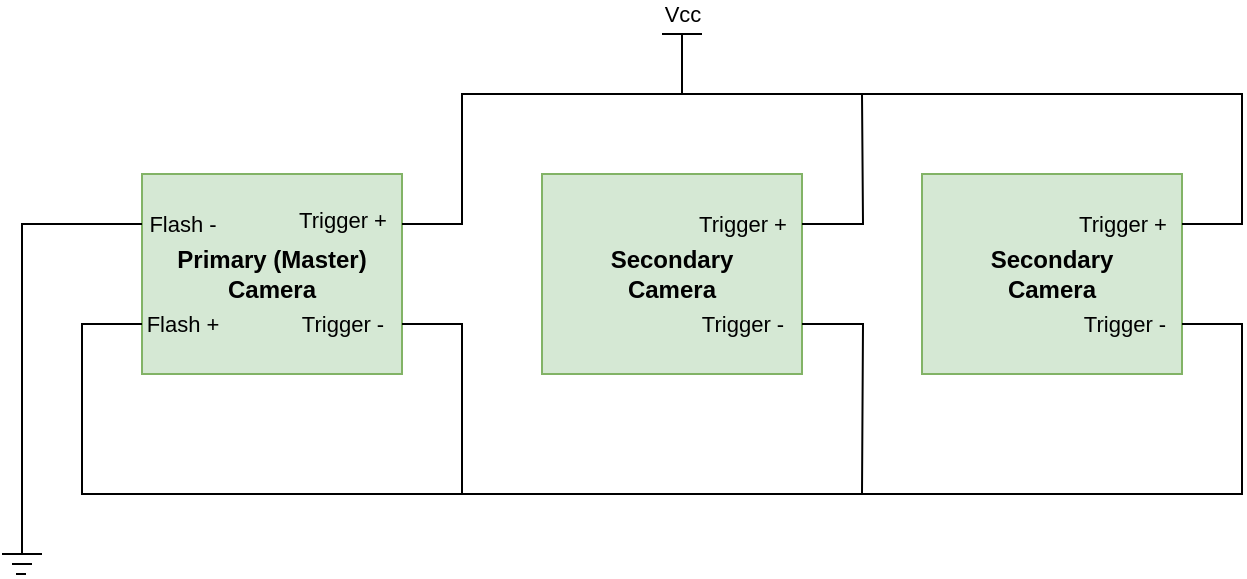 <mxGraphModel dx="1381" dy="632" grid="1" gridSize="10" guides="1" tooltips="1" connect="1" arrows="1" fold="1" page="0" pageScale="1" pageWidth="827" pageHeight="1169" math="0" shadow="0">
  <root>
    <mxCell id="0" />
    <mxCell id="1" parent="0" />
    <mxCell id="wrpPDHIRMPo7f1xpoOYZ-1" value="&lt;b&gt;Primary (Master) Camera&lt;/b&gt;" style="rounded=0;whiteSpace=wrap;html=1;fillColor=#d5e8d4;strokeColor=#82b366;" vertex="1" parent="1">
      <mxGeometry x="-50" y="160" width="130" height="100" as="geometry" />
    </mxCell>
    <mxCell id="wrpPDHIRMPo7f1xpoOYZ-3" value="&lt;b&gt;Secondary&lt;br&gt;Camera&lt;/b&gt;" style="rounded=0;whiteSpace=wrap;html=1;fillColor=#d5e8d4;strokeColor=#82b366;" vertex="1" parent="1">
      <mxGeometry x="340" y="160" width="130" height="100" as="geometry" />
    </mxCell>
    <mxCell id="wrpPDHIRMPo7f1xpoOYZ-2" value="&lt;b&gt;Secondary&lt;br&gt;Camera&lt;/b&gt;" style="rounded=0;whiteSpace=wrap;html=1;fillColor=#d5e8d4;strokeColor=#82b366;" vertex="1" parent="1">
      <mxGeometry x="150" y="160" width="130" height="100" as="geometry" />
    </mxCell>
    <mxCell id="wrpPDHIRMPo7f1xpoOYZ-10" style="edgeStyle=orthogonalEdgeStyle;rounded=0;orthogonalLoop=1;jettySize=auto;html=1;exitX=1;exitY=0.25;exitDx=0;exitDy=0;labelBackgroundColor=none;endArrow=none;endFill=0;entryX=1;entryY=0.25;entryDx=0;entryDy=0;" edge="1" parent="1" source="wrpPDHIRMPo7f1xpoOYZ-1" target="wrpPDHIRMPo7f1xpoOYZ-3">
      <mxGeometry relative="1" as="geometry">
        <mxPoint x="120" y="120.0" as="targetPoint" />
        <Array as="points">
          <mxPoint x="110" y="185" />
          <mxPoint x="110" y="120" />
          <mxPoint x="500" y="120" />
          <mxPoint x="500" y="185" />
        </Array>
      </mxGeometry>
    </mxCell>
    <mxCell id="wrpPDHIRMPo7f1xpoOYZ-14" value="Trigger +" style="edgeLabel;html=1;align=center;verticalAlign=middle;resizable=0;points=[];labelBackgroundColor=none;" vertex="1" connectable="0" parent="wrpPDHIRMPo7f1xpoOYZ-10">
      <mxGeometry x="0.921" relative="1" as="geometry">
        <mxPoint x="-53" as="offset" />
      </mxGeometry>
    </mxCell>
    <mxCell id="wrpPDHIRMPo7f1xpoOYZ-15" value="Trigger +" style="edgeLabel;html=1;align=center;verticalAlign=middle;resizable=0;points=[];labelBackgroundColor=none;" vertex="1" connectable="0" parent="wrpPDHIRMPo7f1xpoOYZ-10">
      <mxGeometry x="-0.927" y="2" relative="1" as="geometry">
        <mxPoint x="-51" as="offset" />
      </mxGeometry>
    </mxCell>
    <mxCell id="wrpPDHIRMPo7f1xpoOYZ-4" value="Flash -" style="edgeStyle=orthogonalEdgeStyle;rounded=0;orthogonalLoop=1;jettySize=auto;html=1;exitX=0;exitY=0.25;exitDx=0;exitDy=0;endArrow=none;endFill=0;labelBackgroundColor=none;" edge="1" parent="1" source="wrpPDHIRMPo7f1xpoOYZ-1">
      <mxGeometry x="-1" y="-20" relative="1" as="geometry">
        <mxPoint x="-110" y="350" as="targetPoint" />
        <Array as="points">
          <mxPoint x="-110" y="185" />
          <mxPoint x="-110" y="350" />
        </Array>
        <mxPoint x="20" y="20" as="offset" />
      </mxGeometry>
    </mxCell>
    <mxCell id="wrpPDHIRMPo7f1xpoOYZ-5" value="Flash +" style="edgeStyle=orthogonalEdgeStyle;rounded=0;orthogonalLoop=1;jettySize=auto;html=1;exitX=0;exitY=0.75;exitDx=0;exitDy=0;entryX=1;entryY=0.75;entryDx=0;entryDy=0;endArrow=none;endFill=0;labelBackgroundColor=none;" edge="1" parent="1" source="wrpPDHIRMPo7f1xpoOYZ-1" target="wrpPDHIRMPo7f1xpoOYZ-3">
      <mxGeometry x="-1" y="-20" relative="1" as="geometry">
        <Array as="points">
          <mxPoint x="-80" y="235" />
          <mxPoint x="-80" y="320" />
          <mxPoint x="500" y="320" />
          <mxPoint x="500" y="235" />
        </Array>
        <mxPoint x="20" y="20" as="offset" />
      </mxGeometry>
    </mxCell>
    <mxCell id="wrpPDHIRMPo7f1xpoOYZ-13" value="Trigger -" style="edgeLabel;html=1;align=center;verticalAlign=middle;resizable=0;points=[];labelBackgroundColor=none;" vertex="1" connectable="0" parent="wrpPDHIRMPo7f1xpoOYZ-5">
      <mxGeometry x="0.94" relative="1" as="geometry">
        <mxPoint x="-54" as="offset" />
      </mxGeometry>
    </mxCell>
    <mxCell id="wrpPDHIRMPo7f1xpoOYZ-9" value="Trigger -" style="edgeStyle=orthogonalEdgeStyle;rounded=0;orthogonalLoop=1;jettySize=auto;html=1;exitX=1;exitY=0.75;exitDx=0;exitDy=0;endArrow=none;endFill=0;labelBackgroundColor=none;" edge="1" parent="1" source="wrpPDHIRMPo7f1xpoOYZ-1">
      <mxGeometry x="-1" y="30" relative="1" as="geometry">
        <mxPoint x="120" y="320.0" as="targetPoint" />
        <Array as="points">
          <mxPoint x="110" y="235" />
          <mxPoint x="110" y="320" />
        </Array>
        <mxPoint x="-30" y="30" as="offset" />
      </mxGeometry>
    </mxCell>
    <mxCell id="wrpPDHIRMPo7f1xpoOYZ-11" value="Trigger +" style="edgeStyle=orthogonalEdgeStyle;rounded=0;orthogonalLoop=1;jettySize=auto;html=1;exitX=1;exitY=0.25;exitDx=0;exitDy=0;labelBackgroundColor=none;endArrow=none;endFill=0;" edge="1" parent="1" source="wrpPDHIRMPo7f1xpoOYZ-2">
      <mxGeometry x="-1" y="30" relative="1" as="geometry">
        <mxPoint x="310" y="120.0" as="targetPoint" />
        <mxPoint x="-30" y="30" as="offset" />
      </mxGeometry>
    </mxCell>
    <mxCell id="wrpPDHIRMPo7f1xpoOYZ-12" value="Trigger -" style="edgeStyle=orthogonalEdgeStyle;rounded=0;orthogonalLoop=1;jettySize=auto;html=1;exitX=1;exitY=0.75;exitDx=0;exitDy=0;labelBackgroundColor=none;endArrow=none;endFill=0;" edge="1" parent="1" source="wrpPDHIRMPo7f1xpoOYZ-2">
      <mxGeometry x="-1" y="30" relative="1" as="geometry">
        <mxPoint x="310" y="320.0" as="targetPoint" />
        <mxPoint x="-30" y="30" as="offset" />
      </mxGeometry>
    </mxCell>
    <mxCell id="wrpPDHIRMPo7f1xpoOYZ-6" value="" style="endArrow=none;html=1;" edge="1" parent="1">
      <mxGeometry width="50" height="50" relative="1" as="geometry">
        <mxPoint x="-120" y="350" as="sourcePoint" />
        <mxPoint x="-100" y="350" as="targetPoint" />
      </mxGeometry>
    </mxCell>
    <mxCell id="wrpPDHIRMPo7f1xpoOYZ-7" value="" style="endArrow=none;html=1;" edge="1" parent="1">
      <mxGeometry width="50" height="50" relative="1" as="geometry">
        <mxPoint x="-115" y="355" as="sourcePoint" />
        <mxPoint x="-105" y="355" as="targetPoint" />
      </mxGeometry>
    </mxCell>
    <mxCell id="wrpPDHIRMPo7f1xpoOYZ-8" value="" style="endArrow=none;html=1;" edge="1" parent="1">
      <mxGeometry width="50" height="50" relative="1" as="geometry">
        <mxPoint x="-113" y="360" as="sourcePoint" />
        <mxPoint x="-108" y="360" as="targetPoint" />
      </mxGeometry>
    </mxCell>
    <mxCell id="wrpPDHIRMPo7f1xpoOYZ-16" value="" style="endArrow=none;html=1;labelBackgroundColor=none;" edge="1" parent="1">
      <mxGeometry width="50" height="50" relative="1" as="geometry">
        <mxPoint x="220" y="120" as="sourcePoint" />
        <mxPoint x="220" y="90" as="targetPoint" />
      </mxGeometry>
    </mxCell>
    <mxCell id="wrpPDHIRMPo7f1xpoOYZ-17" value="Vcc" style="endArrow=none;html=1;labelBackgroundColor=none;" edge="1" parent="1">
      <mxGeometry y="10" width="50" height="50" relative="1" as="geometry">
        <mxPoint x="210" y="90.0" as="sourcePoint" />
        <mxPoint x="230" y="90.0" as="targetPoint" />
        <mxPoint as="offset" />
      </mxGeometry>
    </mxCell>
  </root>
</mxGraphModel>

